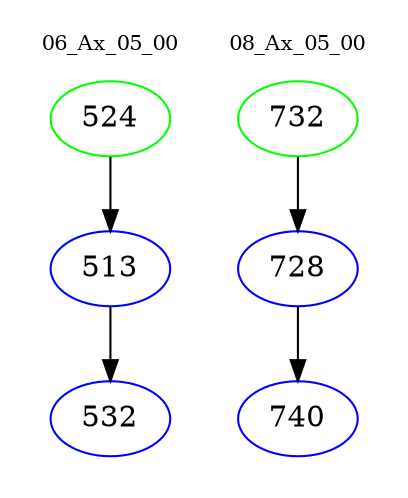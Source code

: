 digraph{
subgraph cluster_0 {
color = white
label = "06_Ax_05_00";
fontsize=10;
T0_524 [label="524", color="green"]
T0_524 -> T0_513 [color="black"]
T0_513 [label="513", color="blue"]
T0_513 -> T0_532 [color="black"]
T0_532 [label="532", color="blue"]
}
subgraph cluster_1 {
color = white
label = "08_Ax_05_00";
fontsize=10;
T1_732 [label="732", color="green"]
T1_732 -> T1_728 [color="black"]
T1_728 [label="728", color="blue"]
T1_728 -> T1_740 [color="black"]
T1_740 [label="740", color="blue"]
}
}

